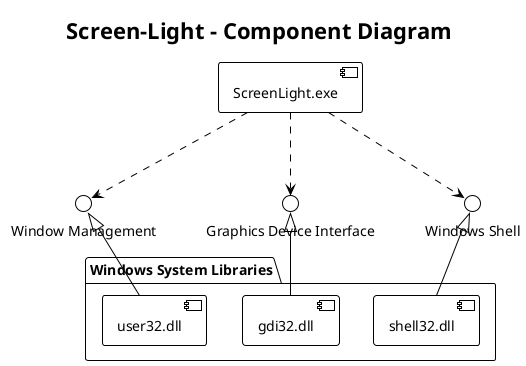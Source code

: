 @startuml
!theme plain
title Screen-Light - Component Diagram

skinparam componentStyle uml2

[ScreenLight.exe] as App

package "Windows System Libraries" {
  [user32.dll] as User32
  [gdi32.dll] as Gdi32
  [shell32.dll] as Shell32
}

interface "Window Management" as IWin
interface "Graphics Device Interface" as IGDI
interface "Windows Shell" as IShell

App ..> IWin
App ..> IGDI
App ..> IShell

IWin <|-- User32
IGDI <|-- Gdi32
IShell <|-- Shell32

@enduml